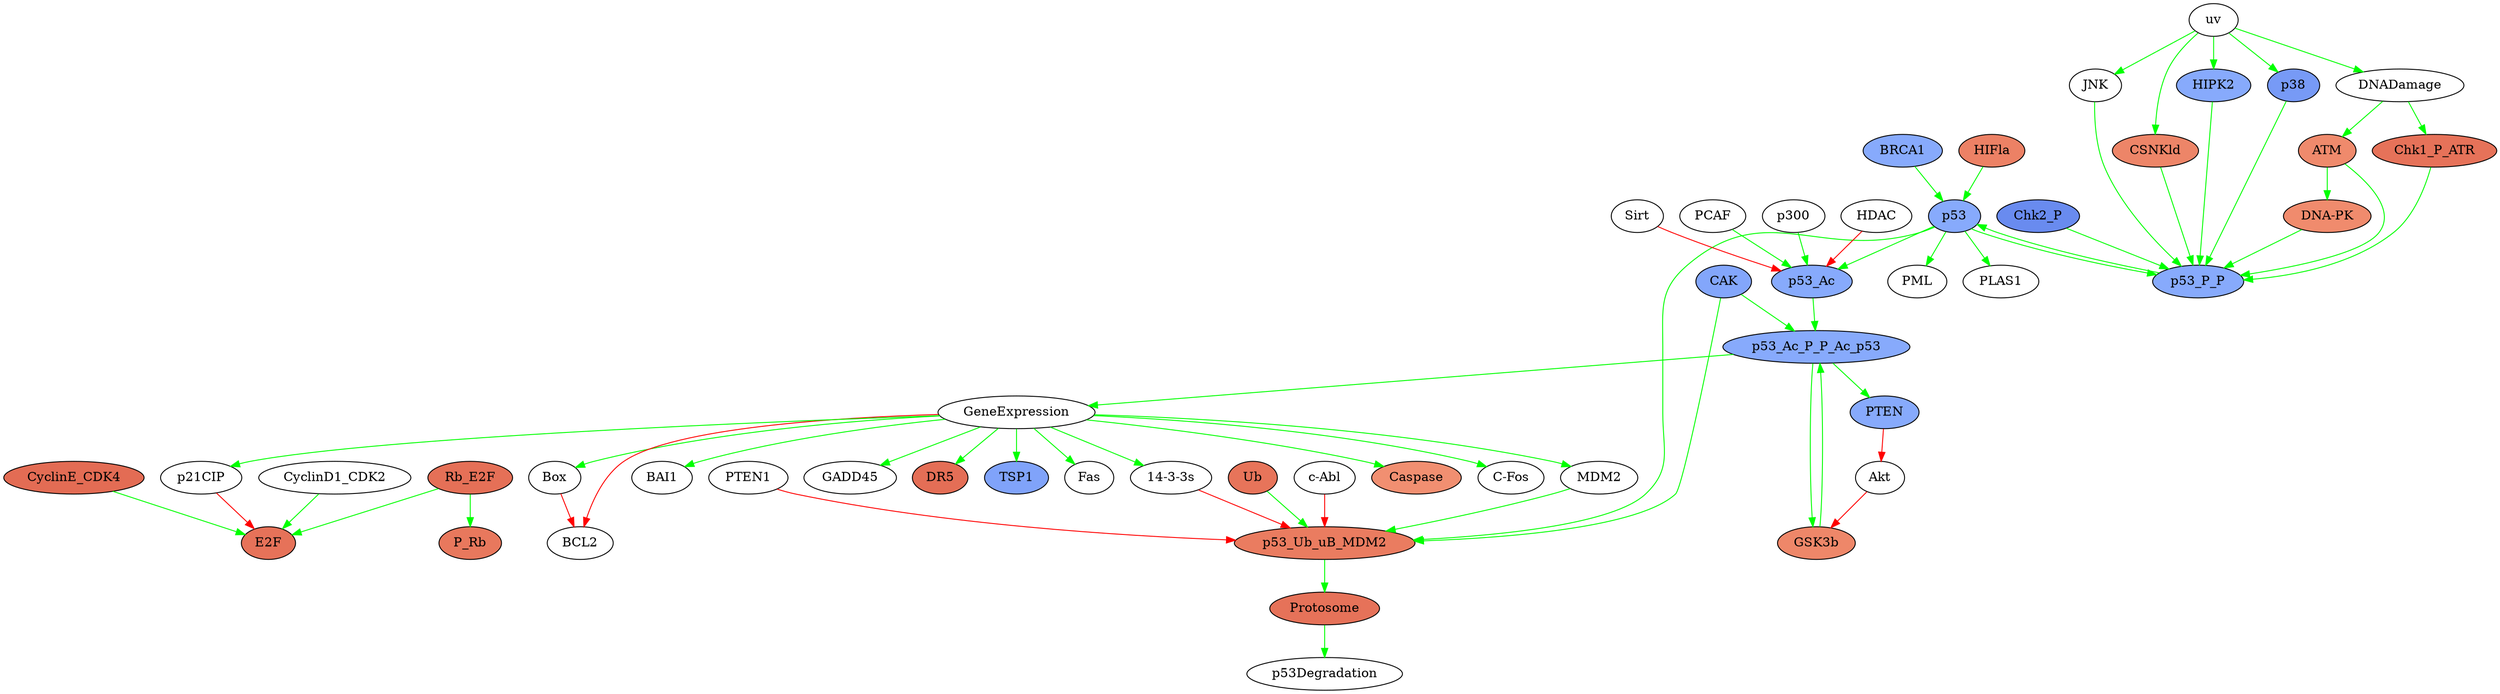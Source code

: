 strict digraph  {
	CyclinE_CDK4	 [color=black,
		fillcolor="#E36C54",
		style=filled];
	E2F	 [color=black,
		fillcolor="#E67259",
		style=filled];
	CyclinE_CDK4 -> E2F	 [color=green];
	BRCA1	 [color=black,
		fillcolor="#87AAFC",
		style=filled];
	p53	 [color=black,
		fillcolor="#87AAFC",
		style=filled];
	BRCA1 -> p53	 [color=green];
	p53_Ub_uB_MDM2	 [color=black,
		fillcolor="#EA7C60",
		style=filled];
	Protosome	 [color=black,
		fillcolor="#E67259",
		style=filled];
	p53_Ub_uB_MDM2 -> Protosome	 [color=green];
	CSNKld	 [color=black,
		fillcolor="#ED8568",
		style=filled];
	p53_P_P	 [color=black,
		fillcolor="#87AAFC",
		style=filled];
	CSNKld -> p53_P_P	 [color=green];
	DNADamage	 [color=black,
		fillcolor="#ffffff",
		style=filled];
	Chk1_P_ATR	 [color=black,
		fillcolor="#E67259",
		style=filled];
	DNADamage -> Chk1_P_ATR	 [color=green];
	ATM	 [color=black,
		fillcolor="#EF8A6C",
		style=filled];
	DNADamage -> ATM	 [color=green];
	PCAF	 [color=black,
		fillcolor="#ffffff",
		style=filled];
	p53_Ac	 [color=black,
		fillcolor="#87AAFC",
		style=filled];
	PCAF -> p53_Ac	 [color=green];
	"DNA-PK"	 [color=black,
		fillcolor="#F08B6D",
		style=filled];
	ATM -> "DNA-PK"	 [color=green];
	ATM -> p53_P_P	 [color=green];
	p300	 [color=black,
		fillcolor="#ffffff",
		style=filled];
	p300 -> p53_Ac	 [color=green];
	CAK	 [color=black,
		fillcolor="#83A6FB",
		style=filled];
	p53_Ac_P_P_Ac_p53	 [color=black,
		fillcolor="#87AAFC",
		style=filled];
	CAK -> p53_Ac_P_P_Ac_p53	 [color=green];
	CAK -> p53_Ub_uB_MDM2	 [color=green];
	HIPK2	 [color=black,
		fillcolor="#87AAFC",
		style=filled];
	HIPK2 -> p53_P_P	 [color=green];
	CyclinD1_CDK2	 [color=black,
		fillcolor="#ffffff",
		style=filled];
	CyclinD1_CDK2 -> E2F	 [color=green];
	p53Degradation	 [color=black,
		fillcolor="#ffffff",
		style=filled];
	Protosome -> p53Degradation	 [color=green];
	"C-Fos"	 [color=black,
		fillcolor="#ffffff",
		style=filled];
	TSP1	 [color=black,
		fillcolor="#80A3FA",
		style=filled];
	Chk1_P_ATR -> p53_P_P	 [color=green];
	"DNA-PK" -> p53_P_P	 [color=green];
	"c-Abl"	 [color=black,
		fillcolor="#ffffff",
		style=filled];
	"c-Abl" -> p53_Ub_uB_MDM2	 [color=red];
	Fas	 [color=black,
		fillcolor="#ffffff",
		style=filled];
	PTEN1 -> p53_Ub_uB_MDM2	 [color=red];
	Caspase	 [color=black,
		fillcolor="#F18F71",
		style=filled];
	p53_P_P -> p53	 [color=green];
	PML	 [color=black,
		fillcolor="#ffffff",
		style=filled];
	p53 -> p53_P_P	 [color=green];
	PLAS1	 [color=black,
		fillcolor="#ffffff",
		style=filled];
	p53 -> PLAS1	 [color=green];
	p53 -> PML	 [color=green];
	p53 -> p53_Ac	 [color=green];
	p53 -> p53_Ub_uB_MDM2	 [color=green];
	HIFla	 [color=black,
		fillcolor="#EC8165",
		style=filled];
	HIFla -> p53	 [color=green];
	PTEN	 [color=black,
		fillcolor="#87AAFC",
		style=filled];
	p53_Ac_P_P_Ac_p53 -> PTEN	 [color=green];
	GSK3b	 [color=black,
		fillcolor="#EE8769",
		style=filled];
	p53_Ac_P_P_Ac_p53 -> GSK3b	 [color=green];
	GeneExpression	 [color=black,
		fillcolor="#ffffff",
		style=filled];
	p53_Ac_P_P_Ac_p53 -> GeneExpression	 [color=green];
	Box	 [color=black,
		fillcolor="#ffffff",
		style=filled];
	BCL2	 [color=black,
		fillcolor="#ffffff",
		style=filled];
	Box -> BCL2	 [color=red];
	"14-3-3s"	 [color=black,
		fillcolor="#ffffff",
		style=filled];
	"14-3-3s" -> p53_Ub_uB_MDM2	 [color=red];
	p53_Ac -> p53_Ac_P_P_Ac_p53	 [color=green];
	p21CIP	 [color=black,
		fillcolor="#ffffff",
		style=filled];
	p21CIP -> E2F	 [color=red];
	Akt	 [color=black,
		fillcolor="#ffffff",
		style=filled];
	Akt -> GSK3b	 [color=red];
	HDAC	 [color=black,
		fillcolor="#ffffff",
		style=filled];
	HDAC -> p53_Ac	 [color=red];
	p38	 [color=black,
		fillcolor="#779AF6",
		style=filled];
	p38 -> p53_P_P	 [color=green];
	MDM2	 [color=black,
		fillcolor="#ffffff",
		style=filled];
	MDM2 -> p53_Ub_uB_MDM2	 [color=green];
	GSK3b -> p53_Ac_P_P_Ac_p53	 [color=green];
	Ub	 [color=black,
		fillcolor="#E7745A",
		style=filled];
	Ub -> p53_Ub_uB_MDM2	 [color=green];
	BAI1	 [color=black,
		fillcolor="#ffffff",
		style=filled];
	Rb_E2F	 [color=black,
		fillcolor="#E57057",
		style=filled];
	P_Rb	 [color=black,
		fillcolor="#E8785D",
		style=filled];
	Rb_E2F -> P_Rb	 [color=green];
	Rb_E2F -> E2F	 [color=green];
	GADD45	 [color=black,
		fillcolor="#ffffff",
		style=filled];
	DR5	 [color=black,
		fillcolor="#E46E56",
		style=filled];
	GeneExpression -> DR5	 [color=green];
	GeneExpression -> BCL2	 [color=red];
	GeneExpression -> Caspase	 [color=green];
	GeneExpression -> Box	 [color=green];
	GeneExpression -> "C-Fos"	 [color=green];
	GeneExpression -> TSP1	 [color=green];
	GeneExpression -> MDM2	 [color=green];
	GeneExpression -> Fas	 [color=green];
	GeneExpression -> "14-3-3s"	 [color=green];
	GeneExpression -> p21CIP	 [color=green];
	GeneExpression -> BAI1	 [color=green];
	GeneExpression -> GADD45	 [color=green];
	uv	 [color=black,
		fillcolor="#ffffff",
		style=filled];
	JNK	 [color=black,
		fillcolor="#ffffff",
		style=filled];
	uv -> JNK	 [color=green];
	uv -> HIPK2	 [color=green];
	uv -> p38	 [color=green];
	uv -> CSNKld	 [color=green];
	uv -> DNADamage	 [color=green];
	PTEN -> Akt	 [color=red];
	Chk2_P	 [color=black,
		fillcolor="#698BEF",
		style=filled];
	Chk2_P -> p53_P_P	 [color=green];
	Sirt	 [color=black,
		fillcolor="#ffffff",
		style=filled];
	Sirt -> p53_Ac	 [color=red];
	JNK -> p53_P_P	 [color=green];
}
